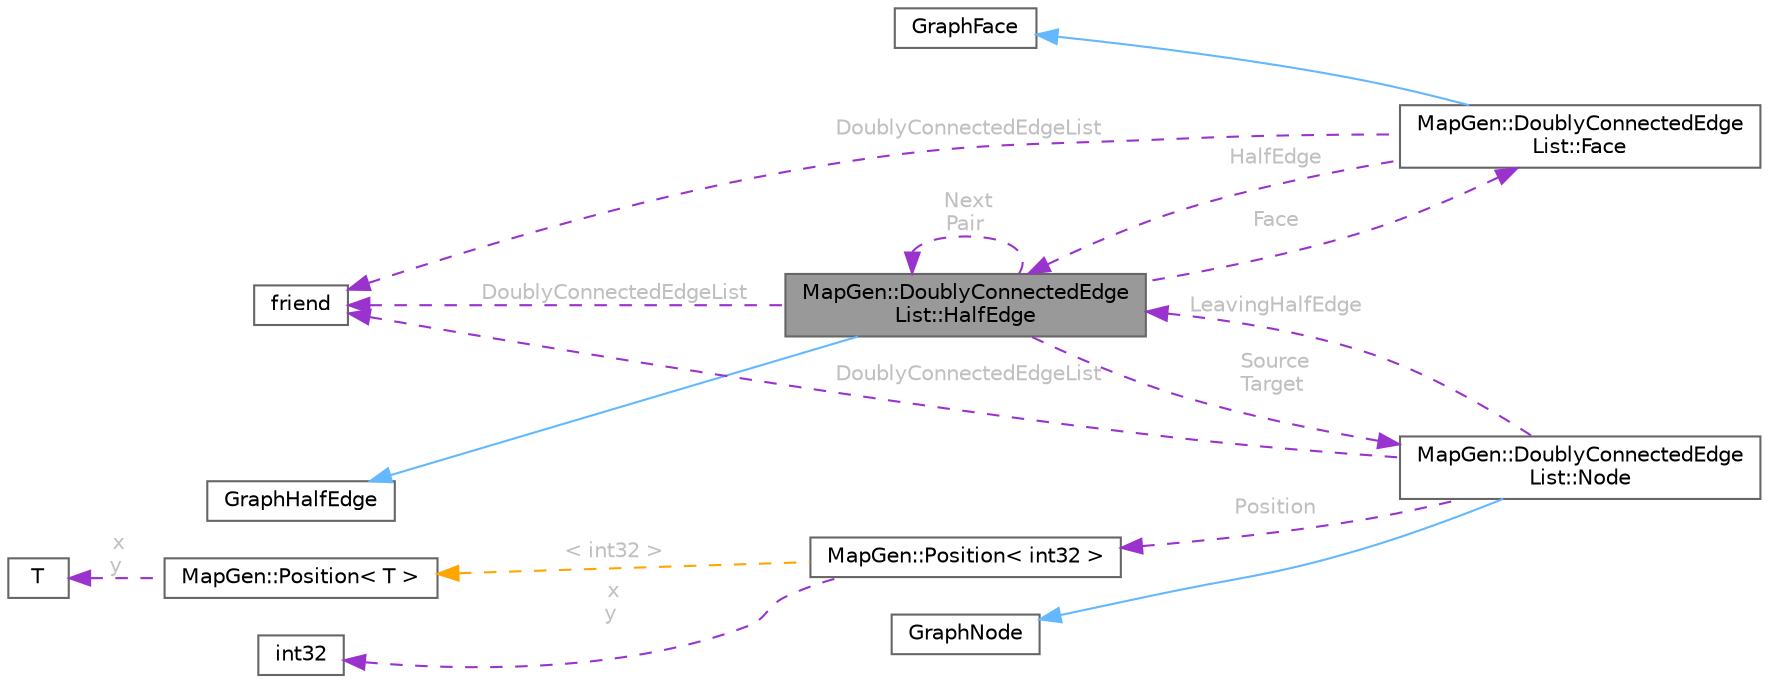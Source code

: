 digraph "MapGen::DoublyConnectedEdgeList::HalfEdge"
{
 // INTERACTIVE_SVG=YES
 // LATEX_PDF_SIZE
  bgcolor="transparent";
  edge [fontname=Helvetica,fontsize=10,labelfontname=Helvetica,labelfontsize=10];
  node [fontname=Helvetica,fontsize=10,shape=box,height=0.2,width=0.4];
  rankdir="LR";
  Node1 [id="Node000001",label="MapGen::DoublyConnectedEdge\lList::HalfEdge",height=0.2,width=0.4,color="gray40", fillcolor="grey60", style="filled", fontcolor="black",tooltip=" "];
  Node2 -> Node1 [id="edge1_Node000001_Node000002",dir="back",color="steelblue1",style="solid",tooltip=" "];
  Node2 [id="Node000002",label="GraphHalfEdge",height=0.2,width=0.4,color="gray40", fillcolor="white", style="filled",URL="$df/d52/classGraphHalfEdge.html",tooltip=" "];
  Node3 -> Node1 [id="edge2_Node000001_Node000003",dir="back",color="darkorchid3",style="dashed",tooltip=" ",label=" DoublyConnectedEdgeList",fontcolor="grey" ];
  Node3 [id="Node000003",label="friend",height=0.2,width=0.4,color="gray40", fillcolor="white", style="filled",tooltip=" "];
  Node4 -> Node1 [id="edge3_Node000001_Node000004",dir="back",color="darkorchid3",style="dashed",tooltip=" ",label=" Source\nTarget",fontcolor="grey" ];
  Node4 [id="Node000004",label="MapGen::DoublyConnectedEdge\lList::Node",height=0.2,width=0.4,color="gray40", fillcolor="white", style="filled",URL="$de/d6b/structMapGen_1_1DoublyConnectedEdgeList_1_1Node.html",tooltip=" "];
  Node5 -> Node4 [id="edge4_Node000004_Node000005",dir="back",color="steelblue1",style="solid",tooltip=" "];
  Node5 [id="Node000005",label="GraphNode",height=0.2,width=0.4,color="gray40", fillcolor="white", style="filled",URL="$d9/d82/classGraphNode.html",tooltip=" "];
  Node3 -> Node4 [id="edge5_Node000004_Node000003",dir="back",color="darkorchid3",style="dashed",tooltip=" ",label=" DoublyConnectedEdgeList",fontcolor="grey" ];
  Node6 -> Node4 [id="edge6_Node000004_Node000006",dir="back",color="darkorchid3",style="dashed",tooltip=" ",label=" Position",fontcolor="grey" ];
  Node6 [id="Node000006",label="MapGen::Position\< int32 \>",height=0.2,width=0.4,color="gray40", fillcolor="white", style="filled",URL="$d0/dd4/classMapGen_1_1Position.html",tooltip=" "];
  Node7 -> Node6 [id="edge7_Node000006_Node000007",dir="back",color="darkorchid3",style="dashed",tooltip=" ",label=" x\ny",fontcolor="grey" ];
  Node7 [id="Node000007",label="int32",height=0.2,width=0.4,color="gray40", fillcolor="white", style="filled",tooltip=" "];
  Node8 -> Node6 [id="edge8_Node000006_Node000008",dir="back",color="orange",style="dashed",tooltip=" ",label=" \< int32 \>",fontcolor="grey" ];
  Node8 [id="Node000008",label="MapGen::Position\< T \>",height=0.2,width=0.4,color="gray40", fillcolor="white", style="filled",URL="$d0/dd4/classMapGen_1_1Position.html",tooltip=" "];
  Node9 -> Node8 [id="edge9_Node000008_Node000009",dir="back",color="darkorchid3",style="dashed",tooltip=" ",label=" x\ny",fontcolor="grey" ];
  Node9 [id="Node000009",label="T",height=0.2,width=0.4,color="gray40", fillcolor="white", style="filled",tooltip=" "];
  Node1 -> Node4 [id="edge10_Node000004_Node000001",dir="back",color="darkorchid3",style="dashed",tooltip=" ",label=" LeavingHalfEdge",fontcolor="grey" ];
  Node1 -> Node1 [id="edge11_Node000001_Node000001",dir="back",color="darkorchid3",style="dashed",tooltip=" ",label=" Next\nPair",fontcolor="grey" ];
  Node10 -> Node1 [id="edge12_Node000001_Node000010",dir="back",color="darkorchid3",style="dashed",tooltip=" ",label=" Face",fontcolor="grey" ];
  Node10 [id="Node000010",label="MapGen::DoublyConnectedEdge\lList::Face",height=0.2,width=0.4,color="gray40", fillcolor="white", style="filled",URL="$dd/d77/structMapGen_1_1DoublyConnectedEdgeList_1_1Face.html",tooltip=" "];
  Node11 -> Node10 [id="edge13_Node000010_Node000011",dir="back",color="steelblue1",style="solid",tooltip=" "];
  Node11 [id="Node000011",label="GraphFace",height=0.2,width=0.4,color="gray40", fillcolor="white", style="filled",URL="$d5/d1a/classGraphFace.html",tooltip=" "];
  Node3 -> Node10 [id="edge14_Node000010_Node000003",dir="back",color="darkorchid3",style="dashed",tooltip=" ",label=" DoublyConnectedEdgeList",fontcolor="grey" ];
  Node1 -> Node10 [id="edge15_Node000010_Node000001",dir="back",color="darkorchid3",style="dashed",tooltip=" ",label=" HalfEdge",fontcolor="grey" ];
}
